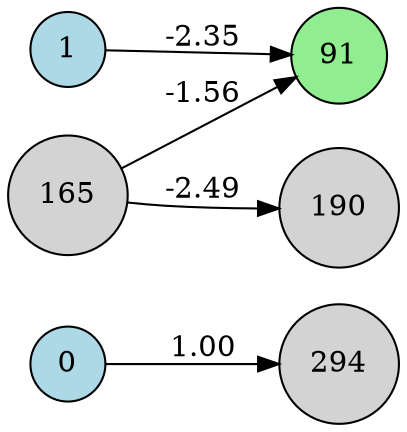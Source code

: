 digraph neat {
  rankdir=LR;
  node [shape=circle];
  node0 [label="0", style=filled, fillcolor=lightblue];
  node1 [label="1", style=filled, fillcolor=lightblue];
  node91 [label="91", style=filled, fillcolor=lightgreen];
  node165 [label="165", style=filled, fillcolor=lightgray];
  node190 [label="190", style=filled, fillcolor=lightgray];
  node294 [label="294", style=filled, fillcolor=lightgray];
  node1 -> node91 [label="-2.35"];
  node165 -> node190 [label="-2.49"];
  node0 -> node294 [label="1.00"];
  node165 -> node91 [label="-1.56"];
}
